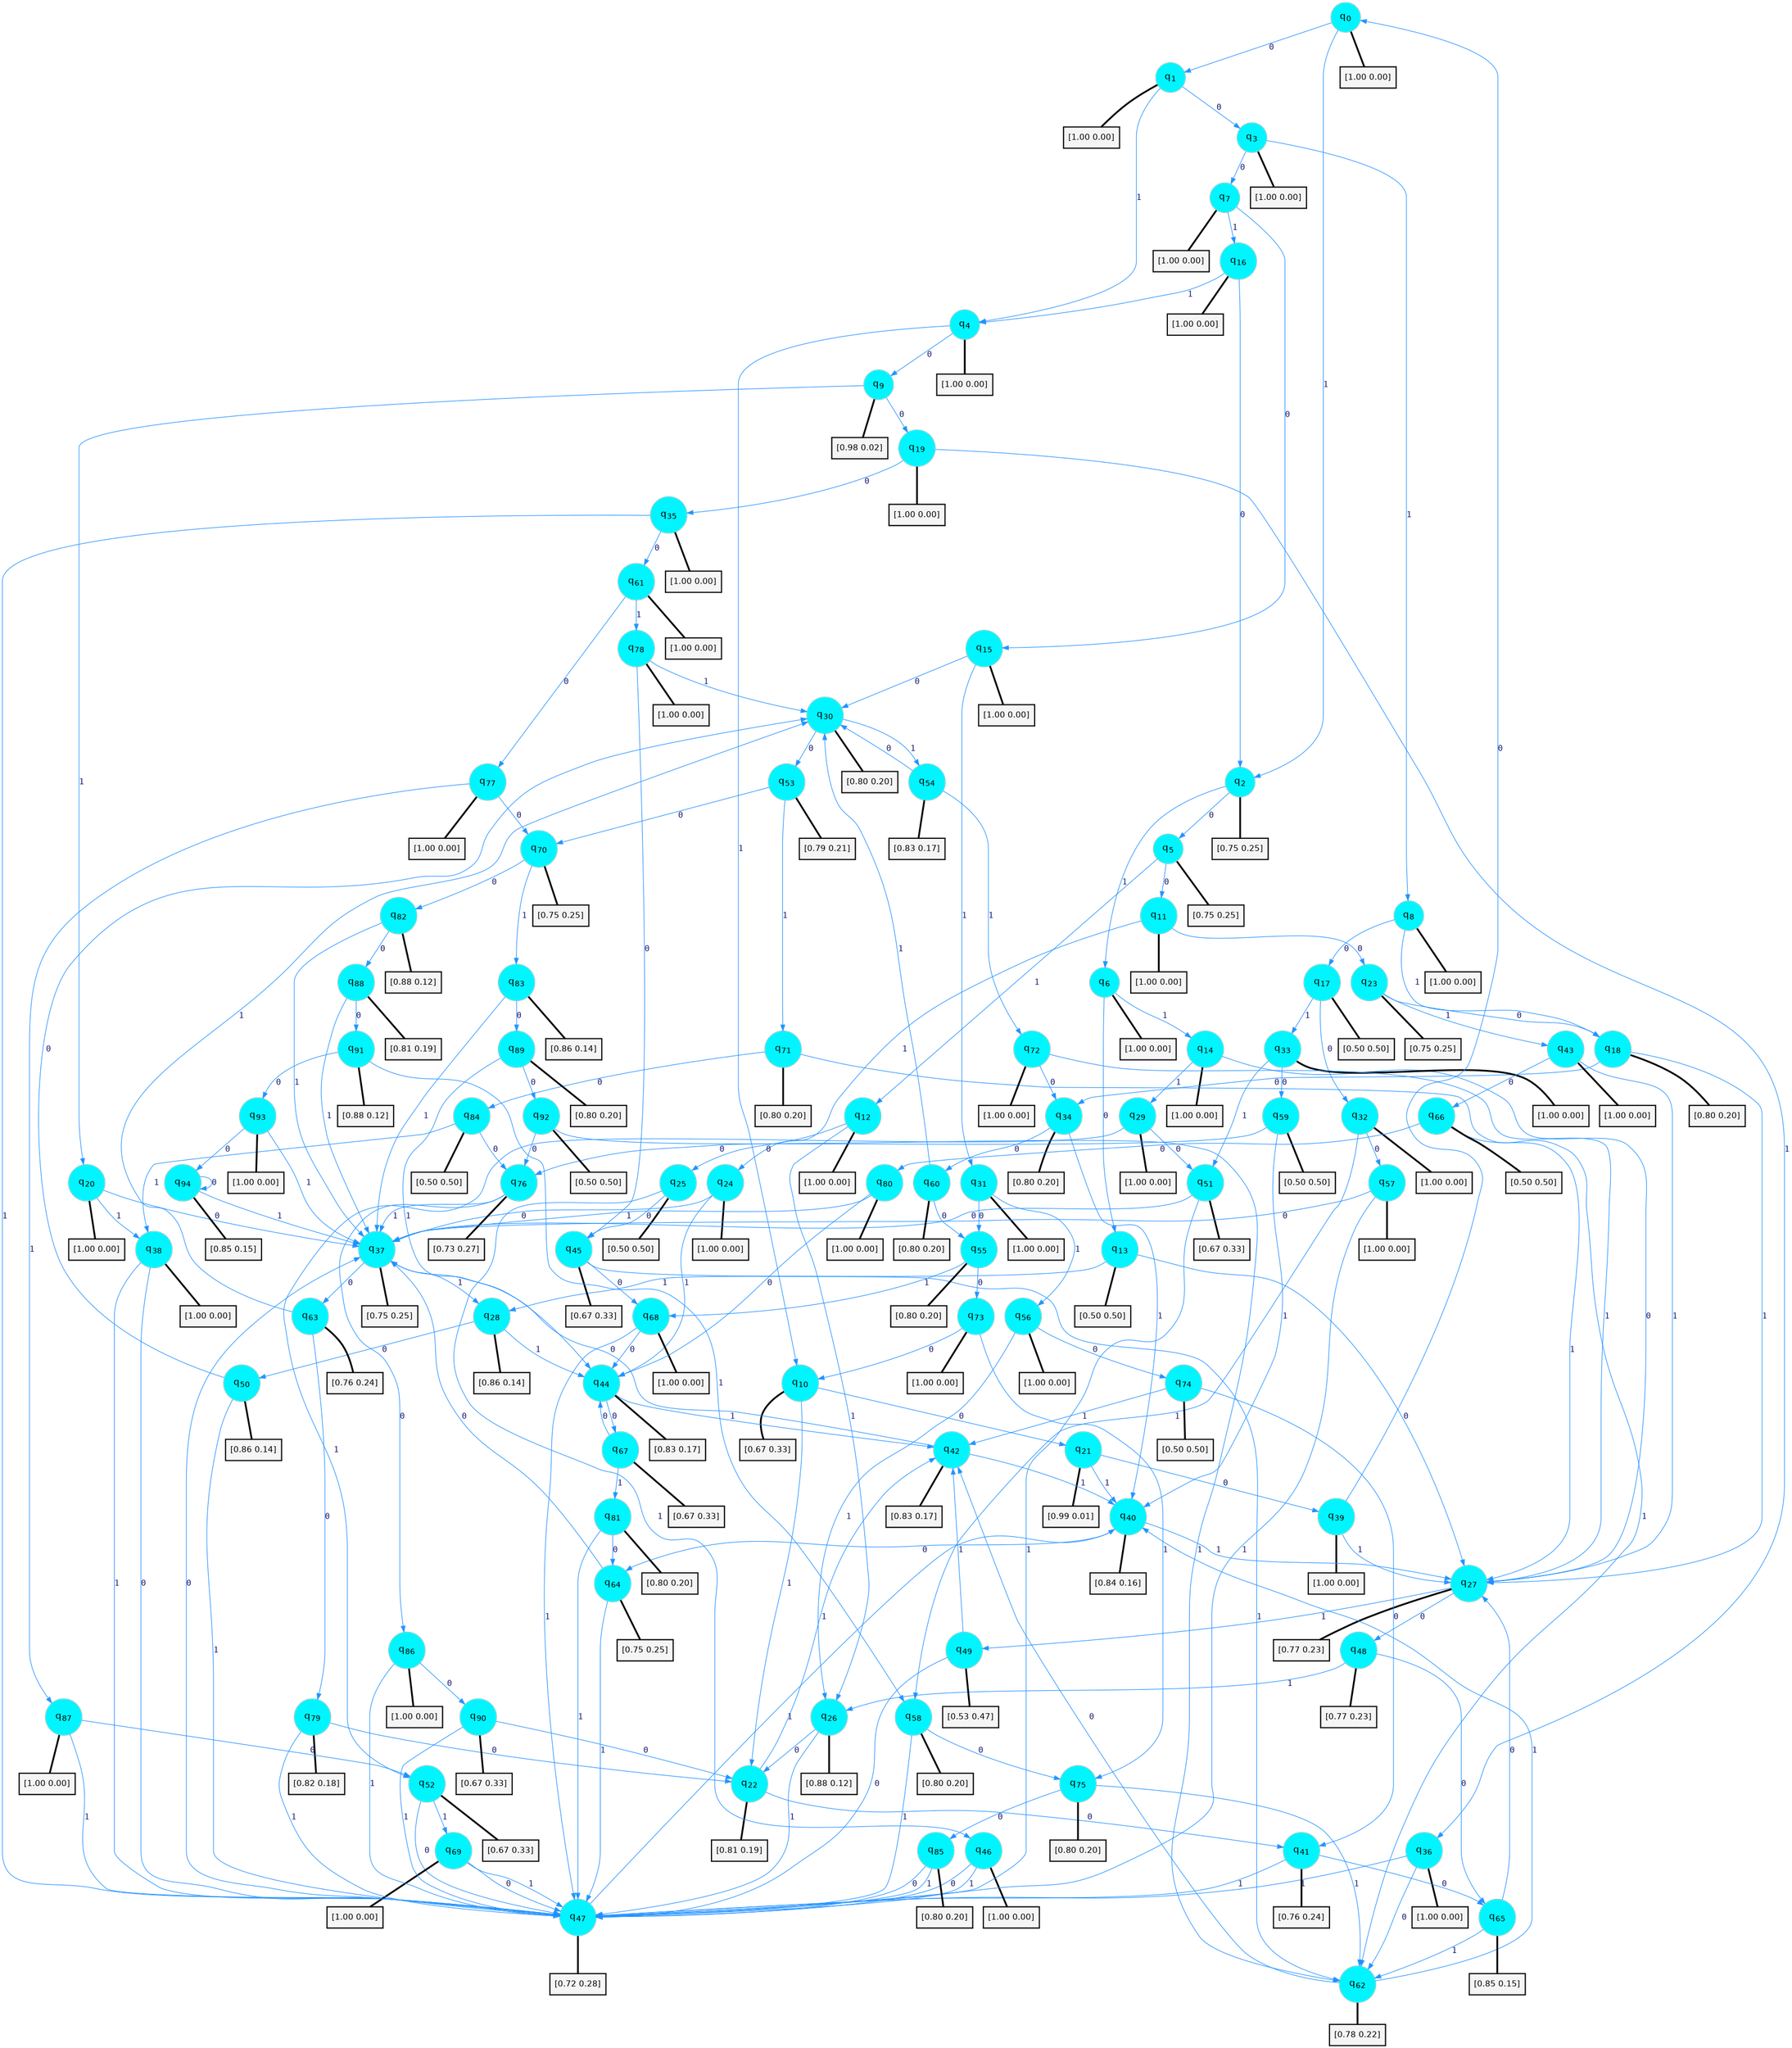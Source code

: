 digraph G {
graph [
bgcolor=transparent, dpi=300, rankdir=TD, size="40,25"];
node [
color=gray, fillcolor=turquoise1, fontcolor=black, fontname=Helvetica, fontsize=16, fontweight=bold, shape=circle, style=filled];
edge [
arrowsize=1, color=dodgerblue1, fontcolor=midnightblue, fontname=courier, fontweight=bold, penwidth=1, style=solid, weight=20];
0[label=<q<SUB>0</SUB>>];
1[label=<q<SUB>1</SUB>>];
2[label=<q<SUB>2</SUB>>];
3[label=<q<SUB>3</SUB>>];
4[label=<q<SUB>4</SUB>>];
5[label=<q<SUB>5</SUB>>];
6[label=<q<SUB>6</SUB>>];
7[label=<q<SUB>7</SUB>>];
8[label=<q<SUB>8</SUB>>];
9[label=<q<SUB>9</SUB>>];
10[label=<q<SUB>10</SUB>>];
11[label=<q<SUB>11</SUB>>];
12[label=<q<SUB>12</SUB>>];
13[label=<q<SUB>13</SUB>>];
14[label=<q<SUB>14</SUB>>];
15[label=<q<SUB>15</SUB>>];
16[label=<q<SUB>16</SUB>>];
17[label=<q<SUB>17</SUB>>];
18[label=<q<SUB>18</SUB>>];
19[label=<q<SUB>19</SUB>>];
20[label=<q<SUB>20</SUB>>];
21[label=<q<SUB>21</SUB>>];
22[label=<q<SUB>22</SUB>>];
23[label=<q<SUB>23</SUB>>];
24[label=<q<SUB>24</SUB>>];
25[label=<q<SUB>25</SUB>>];
26[label=<q<SUB>26</SUB>>];
27[label=<q<SUB>27</SUB>>];
28[label=<q<SUB>28</SUB>>];
29[label=<q<SUB>29</SUB>>];
30[label=<q<SUB>30</SUB>>];
31[label=<q<SUB>31</SUB>>];
32[label=<q<SUB>32</SUB>>];
33[label=<q<SUB>33</SUB>>];
34[label=<q<SUB>34</SUB>>];
35[label=<q<SUB>35</SUB>>];
36[label=<q<SUB>36</SUB>>];
37[label=<q<SUB>37</SUB>>];
38[label=<q<SUB>38</SUB>>];
39[label=<q<SUB>39</SUB>>];
40[label=<q<SUB>40</SUB>>];
41[label=<q<SUB>41</SUB>>];
42[label=<q<SUB>42</SUB>>];
43[label=<q<SUB>43</SUB>>];
44[label=<q<SUB>44</SUB>>];
45[label=<q<SUB>45</SUB>>];
46[label=<q<SUB>46</SUB>>];
47[label=<q<SUB>47</SUB>>];
48[label=<q<SUB>48</SUB>>];
49[label=<q<SUB>49</SUB>>];
50[label=<q<SUB>50</SUB>>];
51[label=<q<SUB>51</SUB>>];
52[label=<q<SUB>52</SUB>>];
53[label=<q<SUB>53</SUB>>];
54[label=<q<SUB>54</SUB>>];
55[label=<q<SUB>55</SUB>>];
56[label=<q<SUB>56</SUB>>];
57[label=<q<SUB>57</SUB>>];
58[label=<q<SUB>58</SUB>>];
59[label=<q<SUB>59</SUB>>];
60[label=<q<SUB>60</SUB>>];
61[label=<q<SUB>61</SUB>>];
62[label=<q<SUB>62</SUB>>];
63[label=<q<SUB>63</SUB>>];
64[label=<q<SUB>64</SUB>>];
65[label=<q<SUB>65</SUB>>];
66[label=<q<SUB>66</SUB>>];
67[label=<q<SUB>67</SUB>>];
68[label=<q<SUB>68</SUB>>];
69[label=<q<SUB>69</SUB>>];
70[label=<q<SUB>70</SUB>>];
71[label=<q<SUB>71</SUB>>];
72[label=<q<SUB>72</SUB>>];
73[label=<q<SUB>73</SUB>>];
74[label=<q<SUB>74</SUB>>];
75[label=<q<SUB>75</SUB>>];
76[label=<q<SUB>76</SUB>>];
77[label=<q<SUB>77</SUB>>];
78[label=<q<SUB>78</SUB>>];
79[label=<q<SUB>79</SUB>>];
80[label=<q<SUB>80</SUB>>];
81[label=<q<SUB>81</SUB>>];
82[label=<q<SUB>82</SUB>>];
83[label=<q<SUB>83</SUB>>];
84[label=<q<SUB>84</SUB>>];
85[label=<q<SUB>85</SUB>>];
86[label=<q<SUB>86</SUB>>];
87[label=<q<SUB>87</SUB>>];
88[label=<q<SUB>88</SUB>>];
89[label=<q<SUB>89</SUB>>];
90[label=<q<SUB>90</SUB>>];
91[label=<q<SUB>91</SUB>>];
92[label=<q<SUB>92</SUB>>];
93[label=<q<SUB>93</SUB>>];
94[label=<q<SUB>94</SUB>>];
95[label="[1.00 0.00]", shape=box,fontcolor=black, fontname=Helvetica, fontsize=14, penwidth=2, fillcolor=whitesmoke,color=black];
96[label="[1.00 0.00]", shape=box,fontcolor=black, fontname=Helvetica, fontsize=14, penwidth=2, fillcolor=whitesmoke,color=black];
97[label="[0.75 0.25]", shape=box,fontcolor=black, fontname=Helvetica, fontsize=14, penwidth=2, fillcolor=whitesmoke,color=black];
98[label="[1.00 0.00]", shape=box,fontcolor=black, fontname=Helvetica, fontsize=14, penwidth=2, fillcolor=whitesmoke,color=black];
99[label="[1.00 0.00]", shape=box,fontcolor=black, fontname=Helvetica, fontsize=14, penwidth=2, fillcolor=whitesmoke,color=black];
100[label="[0.75 0.25]", shape=box,fontcolor=black, fontname=Helvetica, fontsize=14, penwidth=2, fillcolor=whitesmoke,color=black];
101[label="[1.00 0.00]", shape=box,fontcolor=black, fontname=Helvetica, fontsize=14, penwidth=2, fillcolor=whitesmoke,color=black];
102[label="[1.00 0.00]", shape=box,fontcolor=black, fontname=Helvetica, fontsize=14, penwidth=2, fillcolor=whitesmoke,color=black];
103[label="[1.00 0.00]", shape=box,fontcolor=black, fontname=Helvetica, fontsize=14, penwidth=2, fillcolor=whitesmoke,color=black];
104[label="[0.98 0.02]", shape=box,fontcolor=black, fontname=Helvetica, fontsize=14, penwidth=2, fillcolor=whitesmoke,color=black];
105[label="[0.67 0.33]", shape=box,fontcolor=black, fontname=Helvetica, fontsize=14, penwidth=2, fillcolor=whitesmoke,color=black];
106[label="[1.00 0.00]", shape=box,fontcolor=black, fontname=Helvetica, fontsize=14, penwidth=2, fillcolor=whitesmoke,color=black];
107[label="[1.00 0.00]", shape=box,fontcolor=black, fontname=Helvetica, fontsize=14, penwidth=2, fillcolor=whitesmoke,color=black];
108[label="[0.50 0.50]", shape=box,fontcolor=black, fontname=Helvetica, fontsize=14, penwidth=2, fillcolor=whitesmoke,color=black];
109[label="[1.00 0.00]", shape=box,fontcolor=black, fontname=Helvetica, fontsize=14, penwidth=2, fillcolor=whitesmoke,color=black];
110[label="[1.00 0.00]", shape=box,fontcolor=black, fontname=Helvetica, fontsize=14, penwidth=2, fillcolor=whitesmoke,color=black];
111[label="[1.00 0.00]", shape=box,fontcolor=black, fontname=Helvetica, fontsize=14, penwidth=2, fillcolor=whitesmoke,color=black];
112[label="[0.50 0.50]", shape=box,fontcolor=black, fontname=Helvetica, fontsize=14, penwidth=2, fillcolor=whitesmoke,color=black];
113[label="[0.80 0.20]", shape=box,fontcolor=black, fontname=Helvetica, fontsize=14, penwidth=2, fillcolor=whitesmoke,color=black];
114[label="[1.00 0.00]", shape=box,fontcolor=black, fontname=Helvetica, fontsize=14, penwidth=2, fillcolor=whitesmoke,color=black];
115[label="[1.00 0.00]", shape=box,fontcolor=black, fontname=Helvetica, fontsize=14, penwidth=2, fillcolor=whitesmoke,color=black];
116[label="[0.99 0.01]", shape=box,fontcolor=black, fontname=Helvetica, fontsize=14, penwidth=2, fillcolor=whitesmoke,color=black];
117[label="[0.81 0.19]", shape=box,fontcolor=black, fontname=Helvetica, fontsize=14, penwidth=2, fillcolor=whitesmoke,color=black];
118[label="[0.75 0.25]", shape=box,fontcolor=black, fontname=Helvetica, fontsize=14, penwidth=2, fillcolor=whitesmoke,color=black];
119[label="[1.00 0.00]", shape=box,fontcolor=black, fontname=Helvetica, fontsize=14, penwidth=2, fillcolor=whitesmoke,color=black];
120[label="[0.50 0.50]", shape=box,fontcolor=black, fontname=Helvetica, fontsize=14, penwidth=2, fillcolor=whitesmoke,color=black];
121[label="[0.88 0.12]", shape=box,fontcolor=black, fontname=Helvetica, fontsize=14, penwidth=2, fillcolor=whitesmoke,color=black];
122[label="[0.77 0.23]", shape=box,fontcolor=black, fontname=Helvetica, fontsize=14, penwidth=2, fillcolor=whitesmoke,color=black];
123[label="[0.86 0.14]", shape=box,fontcolor=black, fontname=Helvetica, fontsize=14, penwidth=2, fillcolor=whitesmoke,color=black];
124[label="[1.00 0.00]", shape=box,fontcolor=black, fontname=Helvetica, fontsize=14, penwidth=2, fillcolor=whitesmoke,color=black];
125[label="[0.80 0.20]", shape=box,fontcolor=black, fontname=Helvetica, fontsize=14, penwidth=2, fillcolor=whitesmoke,color=black];
126[label="[1.00 0.00]", shape=box,fontcolor=black, fontname=Helvetica, fontsize=14, penwidth=2, fillcolor=whitesmoke,color=black];
127[label="[1.00 0.00]", shape=box,fontcolor=black, fontname=Helvetica, fontsize=14, penwidth=2, fillcolor=whitesmoke,color=black];
128[label="[1.00 0.00]", shape=box,fontcolor=black, fontname=Helvetica, fontsize=14, penwidth=2, fillcolor=whitesmoke,color=black];
129[label="[0.80 0.20]", shape=box,fontcolor=black, fontname=Helvetica, fontsize=14, penwidth=2, fillcolor=whitesmoke,color=black];
130[label="[1.00 0.00]", shape=box,fontcolor=black, fontname=Helvetica, fontsize=14, penwidth=2, fillcolor=whitesmoke,color=black];
131[label="[1.00 0.00]", shape=box,fontcolor=black, fontname=Helvetica, fontsize=14, penwidth=2, fillcolor=whitesmoke,color=black];
132[label="[0.75 0.25]", shape=box,fontcolor=black, fontname=Helvetica, fontsize=14, penwidth=2, fillcolor=whitesmoke,color=black];
133[label="[1.00 0.00]", shape=box,fontcolor=black, fontname=Helvetica, fontsize=14, penwidth=2, fillcolor=whitesmoke,color=black];
134[label="[1.00 0.00]", shape=box,fontcolor=black, fontname=Helvetica, fontsize=14, penwidth=2, fillcolor=whitesmoke,color=black];
135[label="[0.84 0.16]", shape=box,fontcolor=black, fontname=Helvetica, fontsize=14, penwidth=2, fillcolor=whitesmoke,color=black];
136[label="[0.76 0.24]", shape=box,fontcolor=black, fontname=Helvetica, fontsize=14, penwidth=2, fillcolor=whitesmoke,color=black];
137[label="[0.83 0.17]", shape=box,fontcolor=black, fontname=Helvetica, fontsize=14, penwidth=2, fillcolor=whitesmoke,color=black];
138[label="[1.00 0.00]", shape=box,fontcolor=black, fontname=Helvetica, fontsize=14, penwidth=2, fillcolor=whitesmoke,color=black];
139[label="[0.83 0.17]", shape=box,fontcolor=black, fontname=Helvetica, fontsize=14, penwidth=2, fillcolor=whitesmoke,color=black];
140[label="[0.67 0.33]", shape=box,fontcolor=black, fontname=Helvetica, fontsize=14, penwidth=2, fillcolor=whitesmoke,color=black];
141[label="[1.00 0.00]", shape=box,fontcolor=black, fontname=Helvetica, fontsize=14, penwidth=2, fillcolor=whitesmoke,color=black];
142[label="[0.72 0.28]", shape=box,fontcolor=black, fontname=Helvetica, fontsize=14, penwidth=2, fillcolor=whitesmoke,color=black];
143[label="[0.77 0.23]", shape=box,fontcolor=black, fontname=Helvetica, fontsize=14, penwidth=2, fillcolor=whitesmoke,color=black];
144[label="[0.53 0.47]", shape=box,fontcolor=black, fontname=Helvetica, fontsize=14, penwidth=2, fillcolor=whitesmoke,color=black];
145[label="[0.86 0.14]", shape=box,fontcolor=black, fontname=Helvetica, fontsize=14, penwidth=2, fillcolor=whitesmoke,color=black];
146[label="[0.67 0.33]", shape=box,fontcolor=black, fontname=Helvetica, fontsize=14, penwidth=2, fillcolor=whitesmoke,color=black];
147[label="[0.67 0.33]", shape=box,fontcolor=black, fontname=Helvetica, fontsize=14, penwidth=2, fillcolor=whitesmoke,color=black];
148[label="[0.79 0.21]", shape=box,fontcolor=black, fontname=Helvetica, fontsize=14, penwidth=2, fillcolor=whitesmoke,color=black];
149[label="[0.83 0.17]", shape=box,fontcolor=black, fontname=Helvetica, fontsize=14, penwidth=2, fillcolor=whitesmoke,color=black];
150[label="[0.80 0.20]", shape=box,fontcolor=black, fontname=Helvetica, fontsize=14, penwidth=2, fillcolor=whitesmoke,color=black];
151[label="[1.00 0.00]", shape=box,fontcolor=black, fontname=Helvetica, fontsize=14, penwidth=2, fillcolor=whitesmoke,color=black];
152[label="[1.00 0.00]", shape=box,fontcolor=black, fontname=Helvetica, fontsize=14, penwidth=2, fillcolor=whitesmoke,color=black];
153[label="[0.80 0.20]", shape=box,fontcolor=black, fontname=Helvetica, fontsize=14, penwidth=2, fillcolor=whitesmoke,color=black];
154[label="[0.50 0.50]", shape=box,fontcolor=black, fontname=Helvetica, fontsize=14, penwidth=2, fillcolor=whitesmoke,color=black];
155[label="[0.80 0.20]", shape=box,fontcolor=black, fontname=Helvetica, fontsize=14, penwidth=2, fillcolor=whitesmoke,color=black];
156[label="[1.00 0.00]", shape=box,fontcolor=black, fontname=Helvetica, fontsize=14, penwidth=2, fillcolor=whitesmoke,color=black];
157[label="[0.78 0.22]", shape=box,fontcolor=black, fontname=Helvetica, fontsize=14, penwidth=2, fillcolor=whitesmoke,color=black];
158[label="[0.76 0.24]", shape=box,fontcolor=black, fontname=Helvetica, fontsize=14, penwidth=2, fillcolor=whitesmoke,color=black];
159[label="[0.75 0.25]", shape=box,fontcolor=black, fontname=Helvetica, fontsize=14, penwidth=2, fillcolor=whitesmoke,color=black];
160[label="[0.85 0.15]", shape=box,fontcolor=black, fontname=Helvetica, fontsize=14, penwidth=2, fillcolor=whitesmoke,color=black];
161[label="[0.50 0.50]", shape=box,fontcolor=black, fontname=Helvetica, fontsize=14, penwidth=2, fillcolor=whitesmoke,color=black];
162[label="[0.67 0.33]", shape=box,fontcolor=black, fontname=Helvetica, fontsize=14, penwidth=2, fillcolor=whitesmoke,color=black];
163[label="[1.00 0.00]", shape=box,fontcolor=black, fontname=Helvetica, fontsize=14, penwidth=2, fillcolor=whitesmoke,color=black];
164[label="[1.00 0.00]", shape=box,fontcolor=black, fontname=Helvetica, fontsize=14, penwidth=2, fillcolor=whitesmoke,color=black];
165[label="[0.75 0.25]", shape=box,fontcolor=black, fontname=Helvetica, fontsize=14, penwidth=2, fillcolor=whitesmoke,color=black];
166[label="[0.80 0.20]", shape=box,fontcolor=black, fontname=Helvetica, fontsize=14, penwidth=2, fillcolor=whitesmoke,color=black];
167[label="[1.00 0.00]", shape=box,fontcolor=black, fontname=Helvetica, fontsize=14, penwidth=2, fillcolor=whitesmoke,color=black];
168[label="[1.00 0.00]", shape=box,fontcolor=black, fontname=Helvetica, fontsize=14, penwidth=2, fillcolor=whitesmoke,color=black];
169[label="[0.50 0.50]", shape=box,fontcolor=black, fontname=Helvetica, fontsize=14, penwidth=2, fillcolor=whitesmoke,color=black];
170[label="[0.80 0.20]", shape=box,fontcolor=black, fontname=Helvetica, fontsize=14, penwidth=2, fillcolor=whitesmoke,color=black];
171[label="[0.73 0.27]", shape=box,fontcolor=black, fontname=Helvetica, fontsize=14, penwidth=2, fillcolor=whitesmoke,color=black];
172[label="[1.00 0.00]", shape=box,fontcolor=black, fontname=Helvetica, fontsize=14, penwidth=2, fillcolor=whitesmoke,color=black];
173[label="[1.00 0.00]", shape=box,fontcolor=black, fontname=Helvetica, fontsize=14, penwidth=2, fillcolor=whitesmoke,color=black];
174[label="[0.82 0.18]", shape=box,fontcolor=black, fontname=Helvetica, fontsize=14, penwidth=2, fillcolor=whitesmoke,color=black];
175[label="[1.00 0.00]", shape=box,fontcolor=black, fontname=Helvetica, fontsize=14, penwidth=2, fillcolor=whitesmoke,color=black];
176[label="[0.80 0.20]", shape=box,fontcolor=black, fontname=Helvetica, fontsize=14, penwidth=2, fillcolor=whitesmoke,color=black];
177[label="[0.88 0.12]", shape=box,fontcolor=black, fontname=Helvetica, fontsize=14, penwidth=2, fillcolor=whitesmoke,color=black];
178[label="[0.86 0.14]", shape=box,fontcolor=black, fontname=Helvetica, fontsize=14, penwidth=2, fillcolor=whitesmoke,color=black];
179[label="[0.50 0.50]", shape=box,fontcolor=black, fontname=Helvetica, fontsize=14, penwidth=2, fillcolor=whitesmoke,color=black];
180[label="[0.80 0.20]", shape=box,fontcolor=black, fontname=Helvetica, fontsize=14, penwidth=2, fillcolor=whitesmoke,color=black];
181[label="[1.00 0.00]", shape=box,fontcolor=black, fontname=Helvetica, fontsize=14, penwidth=2, fillcolor=whitesmoke,color=black];
182[label="[1.00 0.00]", shape=box,fontcolor=black, fontname=Helvetica, fontsize=14, penwidth=2, fillcolor=whitesmoke,color=black];
183[label="[0.81 0.19]", shape=box,fontcolor=black, fontname=Helvetica, fontsize=14, penwidth=2, fillcolor=whitesmoke,color=black];
184[label="[0.80 0.20]", shape=box,fontcolor=black, fontname=Helvetica, fontsize=14, penwidth=2, fillcolor=whitesmoke,color=black];
185[label="[0.67 0.33]", shape=box,fontcolor=black, fontname=Helvetica, fontsize=14, penwidth=2, fillcolor=whitesmoke,color=black];
186[label="[0.88 0.12]", shape=box,fontcolor=black, fontname=Helvetica, fontsize=14, penwidth=2, fillcolor=whitesmoke,color=black];
187[label="[0.50 0.50]", shape=box,fontcolor=black, fontname=Helvetica, fontsize=14, penwidth=2, fillcolor=whitesmoke,color=black];
188[label="[1.00 0.00]", shape=box,fontcolor=black, fontname=Helvetica, fontsize=14, penwidth=2, fillcolor=whitesmoke,color=black];
189[label="[0.85 0.15]", shape=box,fontcolor=black, fontname=Helvetica, fontsize=14, penwidth=2, fillcolor=whitesmoke,color=black];
0->1 [label=0];
0->2 [label=1];
0->95 [arrowhead=none, penwidth=3,color=black];
1->3 [label=0];
1->4 [label=1];
1->96 [arrowhead=none, penwidth=3,color=black];
2->5 [label=0];
2->6 [label=1];
2->97 [arrowhead=none, penwidth=3,color=black];
3->7 [label=0];
3->8 [label=1];
3->98 [arrowhead=none, penwidth=3,color=black];
4->9 [label=0];
4->10 [label=1];
4->99 [arrowhead=none, penwidth=3,color=black];
5->11 [label=0];
5->12 [label=1];
5->100 [arrowhead=none, penwidth=3,color=black];
6->13 [label=0];
6->14 [label=1];
6->101 [arrowhead=none, penwidth=3,color=black];
7->15 [label=0];
7->16 [label=1];
7->102 [arrowhead=none, penwidth=3,color=black];
8->17 [label=0];
8->18 [label=1];
8->103 [arrowhead=none, penwidth=3,color=black];
9->19 [label=0];
9->20 [label=1];
9->104 [arrowhead=none, penwidth=3,color=black];
10->21 [label=0];
10->22 [label=1];
10->105 [arrowhead=none, penwidth=3,color=black];
11->23 [label=0];
11->24 [label=1];
11->106 [arrowhead=none, penwidth=3,color=black];
12->25 [label=0];
12->26 [label=1];
12->107 [arrowhead=none, penwidth=3,color=black];
13->27 [label=0];
13->28 [label=1];
13->108 [arrowhead=none, penwidth=3,color=black];
14->27 [label=0];
14->29 [label=1];
14->109 [arrowhead=none, penwidth=3,color=black];
15->30 [label=0];
15->31 [label=1];
15->110 [arrowhead=none, penwidth=3,color=black];
16->2 [label=0];
16->4 [label=1];
16->111 [arrowhead=none, penwidth=3,color=black];
17->32 [label=0];
17->33 [label=1];
17->112 [arrowhead=none, penwidth=3,color=black];
18->34 [label=0];
18->27 [label=1];
18->113 [arrowhead=none, penwidth=3,color=black];
19->35 [label=0];
19->36 [label=1];
19->114 [arrowhead=none, penwidth=3,color=black];
20->37 [label=0];
20->38 [label=1];
20->115 [arrowhead=none, penwidth=3,color=black];
21->39 [label=0];
21->40 [label=1];
21->116 [arrowhead=none, penwidth=3,color=black];
22->41 [label=0];
22->42 [label=1];
22->117 [arrowhead=none, penwidth=3,color=black];
23->18 [label=0];
23->43 [label=1];
23->118 [arrowhead=none, penwidth=3,color=black];
24->37 [label=0];
24->44 [label=1];
24->119 [arrowhead=none, penwidth=3,color=black];
25->45 [label=0];
25->46 [label=1];
25->120 [arrowhead=none, penwidth=3,color=black];
26->22 [label=0];
26->47 [label=1];
26->121 [arrowhead=none, penwidth=3,color=black];
27->48 [label=0];
27->49 [label=1];
27->122 [arrowhead=none, penwidth=3,color=black];
28->50 [label=0];
28->44 [label=1];
28->123 [arrowhead=none, penwidth=3,color=black];
29->51 [label=0];
29->52 [label=1];
29->124 [arrowhead=none, penwidth=3,color=black];
30->53 [label=0];
30->54 [label=1];
30->125 [arrowhead=none, penwidth=3,color=black];
31->55 [label=0];
31->56 [label=1];
31->126 [arrowhead=none, penwidth=3,color=black];
32->57 [label=0];
32->58 [label=1];
32->127 [arrowhead=none, penwidth=3,color=black];
33->59 [label=0];
33->51 [label=1];
33->128 [arrowhead=none, penwidth=3,color=black];
34->60 [label=0];
34->40 [label=1];
34->129 [arrowhead=none, penwidth=3,color=black];
35->61 [label=0];
35->47 [label=1];
35->130 [arrowhead=none, penwidth=3,color=black];
36->62 [label=0];
36->47 [label=1];
36->131 [arrowhead=none, penwidth=3,color=black];
37->63 [label=0];
37->28 [label=1];
37->132 [arrowhead=none, penwidth=3,color=black];
38->47 [label=0];
38->47 [label=1];
38->133 [arrowhead=none, penwidth=3,color=black];
39->0 [label=0];
39->27 [label=1];
39->134 [arrowhead=none, penwidth=3,color=black];
40->64 [label=0];
40->27 [label=1];
40->135 [arrowhead=none, penwidth=3,color=black];
41->65 [label=0];
41->47 [label=1];
41->136 [arrowhead=none, penwidth=3,color=black];
42->37 [label=0];
42->40 [label=1];
42->137 [arrowhead=none, penwidth=3,color=black];
43->66 [label=0];
43->27 [label=1];
43->138 [arrowhead=none, penwidth=3,color=black];
44->67 [label=0];
44->42 [label=1];
44->139 [arrowhead=none, penwidth=3,color=black];
45->68 [label=0];
45->62 [label=1];
45->140 [arrowhead=none, penwidth=3,color=black];
46->47 [label=0];
46->47 [label=1];
46->141 [arrowhead=none, penwidth=3,color=black];
47->37 [label=0];
47->40 [label=1];
47->142 [arrowhead=none, penwidth=3,color=black];
48->65 [label=0];
48->26 [label=1];
48->143 [arrowhead=none, penwidth=3,color=black];
49->47 [label=0];
49->42 [label=1];
49->144 [arrowhead=none, penwidth=3,color=black];
50->30 [label=0];
50->47 [label=1];
50->145 [arrowhead=none, penwidth=3,color=black];
51->37 [label=0];
51->47 [label=1];
51->146 [arrowhead=none, penwidth=3,color=black];
52->47 [label=0];
52->69 [label=1];
52->147 [arrowhead=none, penwidth=3,color=black];
53->70 [label=0];
53->71 [label=1];
53->148 [arrowhead=none, penwidth=3,color=black];
54->30 [label=0];
54->72 [label=1];
54->149 [arrowhead=none, penwidth=3,color=black];
55->73 [label=0];
55->68 [label=1];
55->150 [arrowhead=none, penwidth=3,color=black];
56->74 [label=0];
56->26 [label=1];
56->151 [arrowhead=none, penwidth=3,color=black];
57->37 [label=0];
57->47 [label=1];
57->152 [arrowhead=none, penwidth=3,color=black];
58->75 [label=0];
58->47 [label=1];
58->153 [arrowhead=none, penwidth=3,color=black];
59->76 [label=0];
59->40 [label=1];
59->154 [arrowhead=none, penwidth=3,color=black];
60->55 [label=0];
60->30 [label=1];
60->155 [arrowhead=none, penwidth=3,color=black];
61->77 [label=0];
61->78 [label=1];
61->156 [arrowhead=none, penwidth=3,color=black];
62->42 [label=0];
62->40 [label=1];
62->157 [arrowhead=none, penwidth=3,color=black];
63->79 [label=0];
63->30 [label=1];
63->158 [arrowhead=none, penwidth=3,color=black];
64->37 [label=0];
64->47 [label=1];
64->159 [arrowhead=none, penwidth=3,color=black];
65->27 [label=0];
65->62 [label=1];
65->160 [arrowhead=none, penwidth=3,color=black];
66->80 [label=0];
66->27 [label=1];
66->161 [arrowhead=none, penwidth=3,color=black];
67->44 [label=0];
67->81 [label=1];
67->162 [arrowhead=none, penwidth=3,color=black];
68->44 [label=0];
68->47 [label=1];
68->163 [arrowhead=none, penwidth=3,color=black];
69->47 [label=0];
69->47 [label=1];
69->164 [arrowhead=none, penwidth=3,color=black];
70->82 [label=0];
70->83 [label=1];
70->165 [arrowhead=none, penwidth=3,color=black];
71->84 [label=0];
71->62 [label=1];
71->166 [arrowhead=none, penwidth=3,color=black];
72->34 [label=0];
72->27 [label=1];
72->167 [arrowhead=none, penwidth=3,color=black];
73->10 [label=0];
73->75 [label=1];
73->168 [arrowhead=none, penwidth=3,color=black];
74->41 [label=0];
74->42 [label=1];
74->169 [arrowhead=none, penwidth=3,color=black];
75->85 [label=0];
75->62 [label=1];
75->170 [arrowhead=none, penwidth=3,color=black];
76->86 [label=0];
76->37 [label=1];
76->171 [arrowhead=none, penwidth=3,color=black];
77->70 [label=0];
77->87 [label=1];
77->172 [arrowhead=none, penwidth=3,color=black];
78->45 [label=0];
78->30 [label=1];
78->173 [arrowhead=none, penwidth=3,color=black];
79->22 [label=0];
79->47 [label=1];
79->174 [arrowhead=none, penwidth=3,color=black];
80->44 [label=0];
80->37 [label=1];
80->175 [arrowhead=none, penwidth=3,color=black];
81->64 [label=0];
81->47 [label=1];
81->176 [arrowhead=none, penwidth=3,color=black];
82->88 [label=0];
82->37 [label=1];
82->177 [arrowhead=none, penwidth=3,color=black];
83->89 [label=0];
83->37 [label=1];
83->178 [arrowhead=none, penwidth=3,color=black];
84->76 [label=0];
84->38 [label=1];
84->179 [arrowhead=none, penwidth=3,color=black];
85->47 [label=0];
85->47 [label=1];
85->180 [arrowhead=none, penwidth=3,color=black];
86->90 [label=0];
86->47 [label=1];
86->181 [arrowhead=none, penwidth=3,color=black];
87->52 [label=0];
87->47 [label=1];
87->182 [arrowhead=none, penwidth=3,color=black];
88->91 [label=0];
88->37 [label=1];
88->183 [arrowhead=none, penwidth=3,color=black];
89->92 [label=0];
89->44 [label=1];
89->184 [arrowhead=none, penwidth=3,color=black];
90->22 [label=0];
90->47 [label=1];
90->185 [arrowhead=none, penwidth=3,color=black];
91->93 [label=0];
91->58 [label=1];
91->186 [arrowhead=none, penwidth=3,color=black];
92->76 [label=0];
92->62 [label=1];
92->187 [arrowhead=none, penwidth=3,color=black];
93->94 [label=0];
93->37 [label=1];
93->188 [arrowhead=none, penwidth=3,color=black];
94->94 [label=0];
94->37 [label=1];
94->189 [arrowhead=none, penwidth=3,color=black];
}
